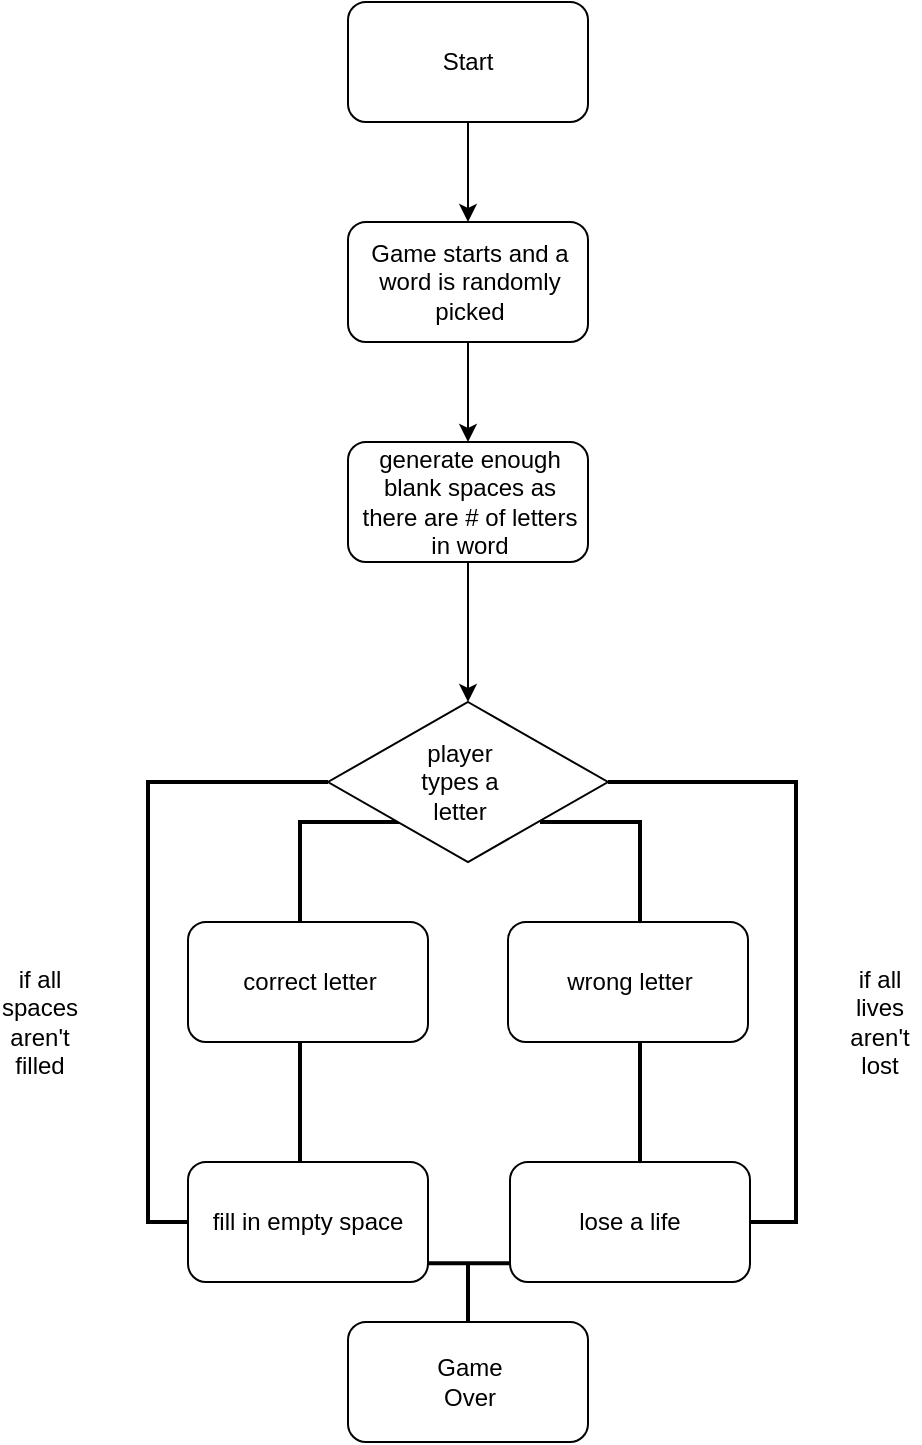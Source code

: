<mxfile version="15.0.6" type="github">
  <diagram id="C5RBs43oDa-KdzZeNtuy" name="Page-1">
    <mxGraphModel dx="948" dy="508" grid="1" gridSize="10" guides="1" tooltips="1" connect="1" arrows="1" fold="1" page="1" pageScale="1" pageWidth="827" pageHeight="1169" math="0" shadow="0">
      <root>
        <mxCell id="WIyWlLk6GJQsqaUBKTNV-0" />
        <mxCell id="WIyWlLk6GJQsqaUBKTNV-1" parent="WIyWlLk6GJQsqaUBKTNV-0" />
        <mxCell id="D6pEhg5A8BWoaqMkvRBS-25" value="" style="strokeWidth=2;html=1;shape=mxgraph.flowchart.annotation_2;align=left;labelPosition=right;pointerEvents=1;rotation=-90;" vertex="1" parent="WIyWlLk6GJQsqaUBKTNV-1">
          <mxGeometry x="380.63" y="620.63" width="66.75" height="100" as="geometry" />
        </mxCell>
        <mxCell id="D6pEhg5A8BWoaqMkvRBS-23" value="" style="strokeWidth=2;html=1;shape=mxgraph.flowchart.annotation_1;align=left;pointerEvents=1;rotation=-180;" vertex="1" parent="WIyWlLk6GJQsqaUBKTNV-1">
          <mxGeometry x="450" y="450" width="50" height="190" as="geometry" />
        </mxCell>
        <mxCell id="D6pEhg5A8BWoaqMkvRBS-22" value="" style="strokeWidth=2;html=1;shape=mxgraph.flowchart.annotation_1;align=left;pointerEvents=1;" vertex="1" parent="WIyWlLk6GJQsqaUBKTNV-1">
          <mxGeometry x="330" y="450" width="50" height="200" as="geometry" />
        </mxCell>
        <mxCell id="D6pEhg5A8BWoaqMkvRBS-3" value="" style="rounded=1;whiteSpace=wrap;html=1;" vertex="1" parent="WIyWlLk6GJQsqaUBKTNV-1">
          <mxGeometry x="354" y="40" width="120" height="60" as="geometry" />
        </mxCell>
        <mxCell id="D6pEhg5A8BWoaqMkvRBS-4" value="Start" style="text;html=1;strokeColor=none;fillColor=none;align=center;verticalAlign=middle;whiteSpace=wrap;rounded=0;" vertex="1" parent="WIyWlLk6GJQsqaUBKTNV-1">
          <mxGeometry x="394" y="60" width="40" height="20" as="geometry" />
        </mxCell>
        <mxCell id="D6pEhg5A8BWoaqMkvRBS-5" value="" style="rounded=1;whiteSpace=wrap;html=1;" vertex="1" parent="WIyWlLk6GJQsqaUBKTNV-1">
          <mxGeometry x="354" y="150" width="120" height="60" as="geometry" />
        </mxCell>
        <mxCell id="D6pEhg5A8BWoaqMkvRBS-7" value="" style="endArrow=classic;html=1;exitX=0.5;exitY=1;exitDx=0;exitDy=0;" edge="1" parent="WIyWlLk6GJQsqaUBKTNV-1" source="D6pEhg5A8BWoaqMkvRBS-3">
          <mxGeometry width="50" height="50" relative="1" as="geometry">
            <mxPoint x="390" y="150" as="sourcePoint" />
            <mxPoint x="414" y="150" as="targetPoint" />
          </mxGeometry>
        </mxCell>
        <mxCell id="D6pEhg5A8BWoaqMkvRBS-8" value="Game starts and a word is randomly picked" style="text;html=1;strokeColor=none;fillColor=none;align=center;verticalAlign=middle;whiteSpace=wrap;rounded=0;" vertex="1" parent="WIyWlLk6GJQsqaUBKTNV-1">
          <mxGeometry x="360" y="160" width="110" height="40" as="geometry" />
        </mxCell>
        <mxCell id="D6pEhg5A8BWoaqMkvRBS-9" value="" style="endArrow=classic;html=1;exitX=0.5;exitY=1;exitDx=0;exitDy=0;" edge="1" parent="WIyWlLk6GJQsqaUBKTNV-1" source="D6pEhg5A8BWoaqMkvRBS-5">
          <mxGeometry width="50" height="50" relative="1" as="geometry">
            <mxPoint x="390" y="260" as="sourcePoint" />
            <mxPoint x="414" y="260" as="targetPoint" />
          </mxGeometry>
        </mxCell>
        <mxCell id="D6pEhg5A8BWoaqMkvRBS-10" value="" style="rounded=1;whiteSpace=wrap;html=1;" vertex="1" parent="WIyWlLk6GJQsqaUBKTNV-1">
          <mxGeometry x="354" y="260" width="120" height="60" as="geometry" />
        </mxCell>
        <mxCell id="D6pEhg5A8BWoaqMkvRBS-11" value="generate enough blank spaces as there are # of letters in word" style="text;html=1;strokeColor=none;fillColor=none;align=center;verticalAlign=middle;whiteSpace=wrap;rounded=0;" vertex="1" parent="WIyWlLk6GJQsqaUBKTNV-1">
          <mxGeometry x="360" y="270" width="110" height="40" as="geometry" />
        </mxCell>
        <mxCell id="D6pEhg5A8BWoaqMkvRBS-12" value="" style="rhombus;whiteSpace=wrap;html=1;" vertex="1" parent="WIyWlLk6GJQsqaUBKTNV-1">
          <mxGeometry x="344" y="390" width="140" height="80" as="geometry" />
        </mxCell>
        <mxCell id="D6pEhg5A8BWoaqMkvRBS-13" value="" style="endArrow=classic;html=1;entryX=0.5;entryY=0;entryDx=0;entryDy=0;exitX=0.5;exitY=1;exitDx=0;exitDy=0;" edge="1" parent="WIyWlLk6GJQsqaUBKTNV-1" source="D6pEhg5A8BWoaqMkvRBS-10" target="D6pEhg5A8BWoaqMkvRBS-12">
          <mxGeometry width="50" height="50" relative="1" as="geometry">
            <mxPoint x="390" y="370" as="sourcePoint" />
            <mxPoint x="440" y="320" as="targetPoint" />
          </mxGeometry>
        </mxCell>
        <mxCell id="D6pEhg5A8BWoaqMkvRBS-14" value="player types a letter" style="text;html=1;strokeColor=none;fillColor=none;align=center;verticalAlign=middle;whiteSpace=wrap;rounded=0;" vertex="1" parent="WIyWlLk6GJQsqaUBKTNV-1">
          <mxGeometry x="380" y="410" width="60" height="40" as="geometry" />
        </mxCell>
        <mxCell id="D6pEhg5A8BWoaqMkvRBS-15" value="" style="rounded=1;whiteSpace=wrap;html=1;" vertex="1" parent="WIyWlLk6GJQsqaUBKTNV-1">
          <mxGeometry x="354" y="700" width="120" height="60" as="geometry" />
        </mxCell>
        <mxCell id="D6pEhg5A8BWoaqMkvRBS-16" value="Game Over" style="text;html=1;strokeColor=none;fillColor=none;align=center;verticalAlign=middle;whiteSpace=wrap;rounded=0;" vertex="1" parent="WIyWlLk6GJQsqaUBKTNV-1">
          <mxGeometry x="395" y="720" width="40" height="20" as="geometry" />
        </mxCell>
        <mxCell id="D6pEhg5A8BWoaqMkvRBS-17" value="" style="rounded=1;whiteSpace=wrap;html=1;" vertex="1" parent="WIyWlLk6GJQsqaUBKTNV-1">
          <mxGeometry x="274" y="500" width="120" height="60" as="geometry" />
        </mxCell>
        <mxCell id="D6pEhg5A8BWoaqMkvRBS-18" value="" style="rounded=1;whiteSpace=wrap;html=1;" vertex="1" parent="WIyWlLk6GJQsqaUBKTNV-1">
          <mxGeometry x="434" y="500" width="120" height="60" as="geometry" />
        </mxCell>
        <mxCell id="D6pEhg5A8BWoaqMkvRBS-19" value="" style="strokeWidth=2;html=1;shape=mxgraph.flowchart.annotation_1;align=left;pointerEvents=1;" vertex="1" parent="WIyWlLk6GJQsqaUBKTNV-1">
          <mxGeometry x="254" y="430" width="90" height="220" as="geometry" />
        </mxCell>
        <mxCell id="D6pEhg5A8BWoaqMkvRBS-20" value="" style="rounded=1;whiteSpace=wrap;html=1;" vertex="1" parent="WIyWlLk6GJQsqaUBKTNV-1">
          <mxGeometry x="274" y="620" width="120" height="60" as="geometry" />
        </mxCell>
        <mxCell id="D6pEhg5A8BWoaqMkvRBS-21" value="" style="strokeWidth=2;html=1;shape=mxgraph.flowchart.annotation_1;align=left;pointerEvents=1;rotation=-180;" vertex="1" parent="WIyWlLk6GJQsqaUBKTNV-1">
          <mxGeometry x="484" y="430" width="94" height="220" as="geometry" />
        </mxCell>
        <mxCell id="D6pEhg5A8BWoaqMkvRBS-24" value="" style="rounded=1;whiteSpace=wrap;html=1;" vertex="1" parent="WIyWlLk6GJQsqaUBKTNV-1">
          <mxGeometry x="435" y="620" width="120" height="60" as="geometry" />
        </mxCell>
        <mxCell id="D6pEhg5A8BWoaqMkvRBS-26" value="correct letter" style="text;html=1;strokeColor=none;fillColor=none;align=center;verticalAlign=middle;whiteSpace=wrap;rounded=0;" vertex="1" parent="WIyWlLk6GJQsqaUBKTNV-1">
          <mxGeometry x="280" y="500" width="110" height="60" as="geometry" />
        </mxCell>
        <mxCell id="D6pEhg5A8BWoaqMkvRBS-27" value="wrong letter" style="text;html=1;strokeColor=none;fillColor=none;align=center;verticalAlign=middle;whiteSpace=wrap;rounded=0;" vertex="1" parent="WIyWlLk6GJQsqaUBKTNV-1">
          <mxGeometry x="440" y="500" width="110" height="60" as="geometry" />
        </mxCell>
        <mxCell id="D6pEhg5A8BWoaqMkvRBS-28" value="lose a life" style="text;html=1;strokeColor=none;fillColor=none;align=center;verticalAlign=middle;whiteSpace=wrap;rounded=0;" vertex="1" parent="WIyWlLk6GJQsqaUBKTNV-1">
          <mxGeometry x="440" y="620" width="110" height="60" as="geometry" />
        </mxCell>
        <mxCell id="D6pEhg5A8BWoaqMkvRBS-29" value="fill in empty space" style="text;html=1;strokeColor=none;fillColor=none;align=center;verticalAlign=middle;whiteSpace=wrap;rounded=0;" vertex="1" parent="WIyWlLk6GJQsqaUBKTNV-1">
          <mxGeometry x="279" y="620" width="110" height="60" as="geometry" />
        </mxCell>
        <mxCell id="D6pEhg5A8BWoaqMkvRBS-30" value="if all spaces aren&#39;t filled" style="text;html=1;strokeColor=none;fillColor=none;align=center;verticalAlign=middle;whiteSpace=wrap;rounded=0;" vertex="1" parent="WIyWlLk6GJQsqaUBKTNV-1">
          <mxGeometry x="180" y="540" width="40" height="20" as="geometry" />
        </mxCell>
        <mxCell id="D6pEhg5A8BWoaqMkvRBS-31" value="if all lives aren&#39;t lost" style="text;html=1;strokeColor=none;fillColor=none;align=center;verticalAlign=middle;whiteSpace=wrap;rounded=0;" vertex="1" parent="WIyWlLk6GJQsqaUBKTNV-1">
          <mxGeometry x="600" y="540" width="40" height="20" as="geometry" />
        </mxCell>
      </root>
    </mxGraphModel>
  </diagram>
</mxfile>

